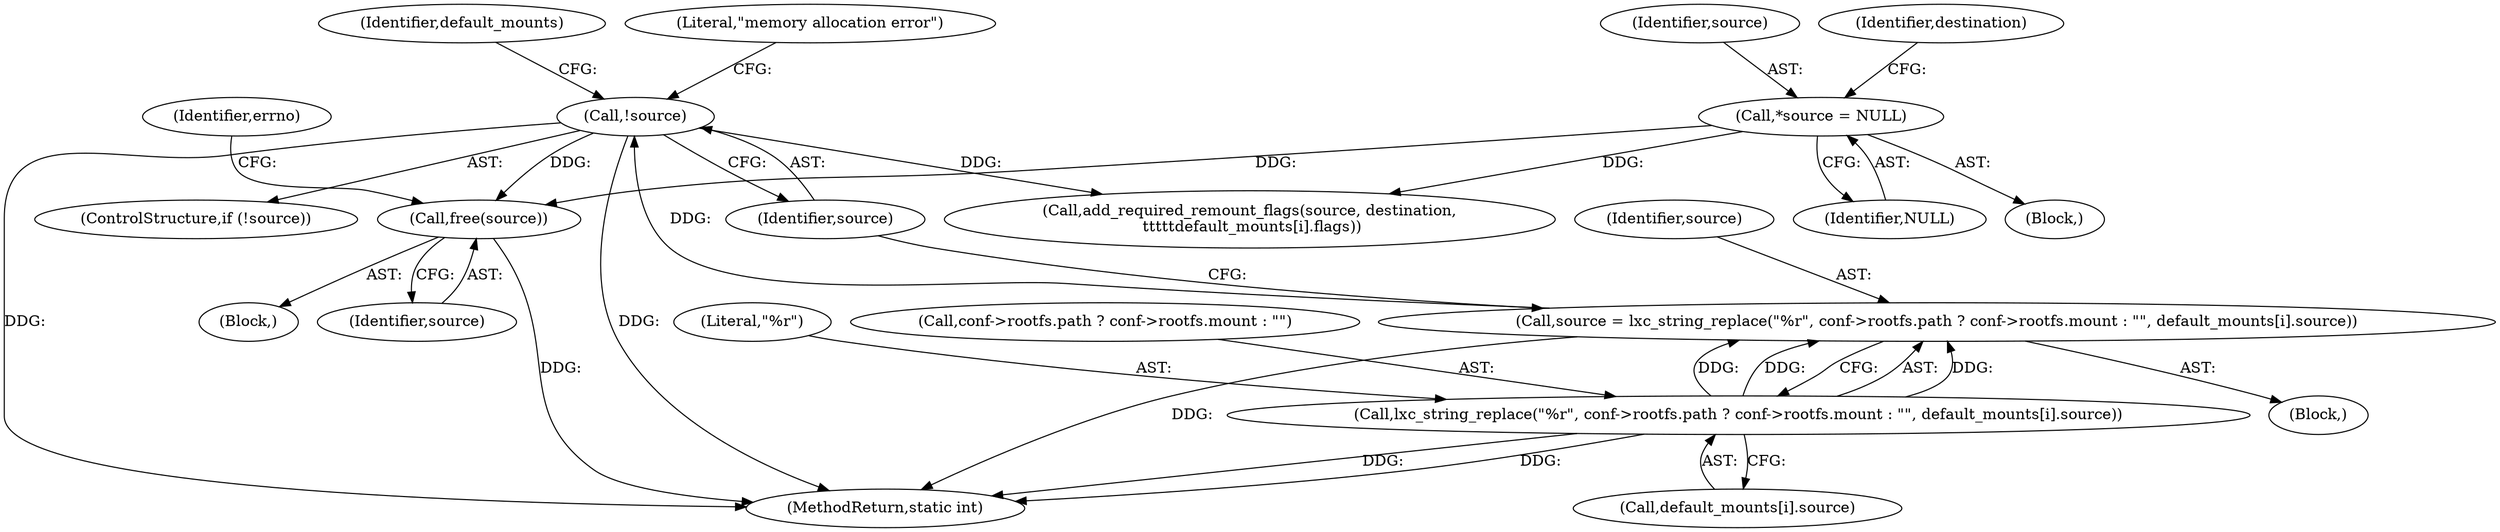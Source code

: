 digraph "0_lxc_592fd47a6245508b79fe6ac819fe6d3b2c1289be_3@API" {
"1000223" [label="(Call,free(source))"];
"1000178" [label="(Call,!source)"];
"1000156" [label="(Call,source = lxc_string_replace(\"%r\", conf->rootfs.path ? conf->rootfs.mount : \"\", default_mounts[i].source))"];
"1000158" [label="(Call,lxc_string_replace(\"%r\", conf->rootfs.path ? conf->rootfs.mount : \"\", default_mounts[i].source))"];
"1000140" [label="(Call,*source = NULL)"];
"1000140" [label="(Call,*source = NULL)"];
"1000177" [label="(ControlStructure,if (!source))"];
"1000223" [label="(Call,free(source))"];
"1000179" [label="(Identifier,source)"];
"1000233" [label="(Call,add_required_remount_flags(source, destination,\n \t\t\t\t\tdefault_mounts[i].flags))"];
"1000160" [label="(Call,conf->rootfs.path ? conf->rootfs.mount : \"\")"];
"1000158" [label="(Call,lxc_string_replace(\"%r\", conf->rootfs.path ? conf->rootfs.mount : \"\", default_mounts[i].source))"];
"1000224" [label="(Identifier,source)"];
"1000226" [label="(Identifier,errno)"];
"1000178" [label="(Call,!source)"];
"1000138" [label="(Block,)"];
"1000396" [label="(MethodReturn,static int)"];
"1000217" [label="(Block,)"];
"1000142" [label="(Identifier,NULL)"];
"1000155" [label="(Block,)"];
"1000157" [label="(Identifier,source)"];
"1000156" [label="(Call,source = lxc_string_replace(\"%r\", conf->rootfs.path ? conf->rootfs.mount : \"\", default_mounts[i].source))"];
"1000189" [label="(Identifier,default_mounts)"];
"1000159" [label="(Literal,\"%r\")"];
"1000141" [label="(Identifier,source)"];
"1000182" [label="(Literal,\"memory allocation error\")"];
"1000172" [label="(Call,default_mounts[i].source)"];
"1000145" [label="(Identifier,destination)"];
"1000223" -> "1000217"  [label="AST: "];
"1000223" -> "1000224"  [label="CFG: "];
"1000224" -> "1000223"  [label="AST: "];
"1000226" -> "1000223"  [label="CFG: "];
"1000223" -> "1000396"  [label="DDG: "];
"1000178" -> "1000223"  [label="DDG: "];
"1000140" -> "1000223"  [label="DDG: "];
"1000178" -> "1000177"  [label="AST: "];
"1000178" -> "1000179"  [label="CFG: "];
"1000179" -> "1000178"  [label="AST: "];
"1000182" -> "1000178"  [label="CFG: "];
"1000189" -> "1000178"  [label="CFG: "];
"1000178" -> "1000396"  [label="DDG: "];
"1000178" -> "1000396"  [label="DDG: "];
"1000156" -> "1000178"  [label="DDG: "];
"1000178" -> "1000233"  [label="DDG: "];
"1000156" -> "1000155"  [label="AST: "];
"1000156" -> "1000158"  [label="CFG: "];
"1000157" -> "1000156"  [label="AST: "];
"1000158" -> "1000156"  [label="AST: "];
"1000179" -> "1000156"  [label="CFG: "];
"1000156" -> "1000396"  [label="DDG: "];
"1000158" -> "1000156"  [label="DDG: "];
"1000158" -> "1000156"  [label="DDG: "];
"1000158" -> "1000156"  [label="DDG: "];
"1000158" -> "1000172"  [label="CFG: "];
"1000159" -> "1000158"  [label="AST: "];
"1000160" -> "1000158"  [label="AST: "];
"1000172" -> "1000158"  [label="AST: "];
"1000158" -> "1000396"  [label="DDG: "];
"1000158" -> "1000396"  [label="DDG: "];
"1000140" -> "1000138"  [label="AST: "];
"1000140" -> "1000142"  [label="CFG: "];
"1000141" -> "1000140"  [label="AST: "];
"1000142" -> "1000140"  [label="AST: "];
"1000145" -> "1000140"  [label="CFG: "];
"1000140" -> "1000233"  [label="DDG: "];
}
